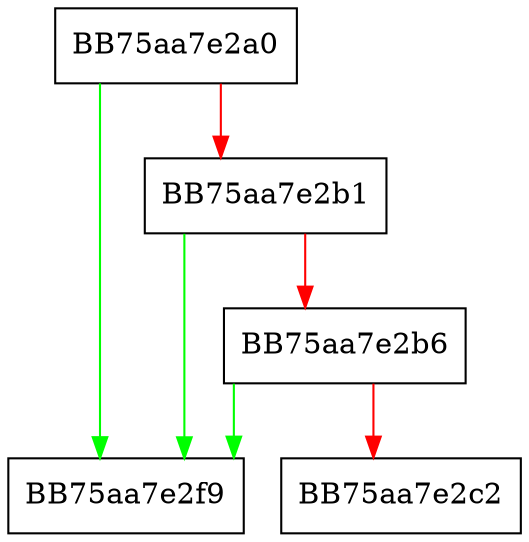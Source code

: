 digraph enable_backup {
  node [shape="box"];
  graph [splines=ortho];
  BB75aa7e2a0 -> BB75aa7e2f9 [color="green"];
  BB75aa7e2a0 -> BB75aa7e2b1 [color="red"];
  BB75aa7e2b1 -> BB75aa7e2f9 [color="green"];
  BB75aa7e2b1 -> BB75aa7e2b6 [color="red"];
  BB75aa7e2b6 -> BB75aa7e2f9 [color="green"];
  BB75aa7e2b6 -> BB75aa7e2c2 [color="red"];
}